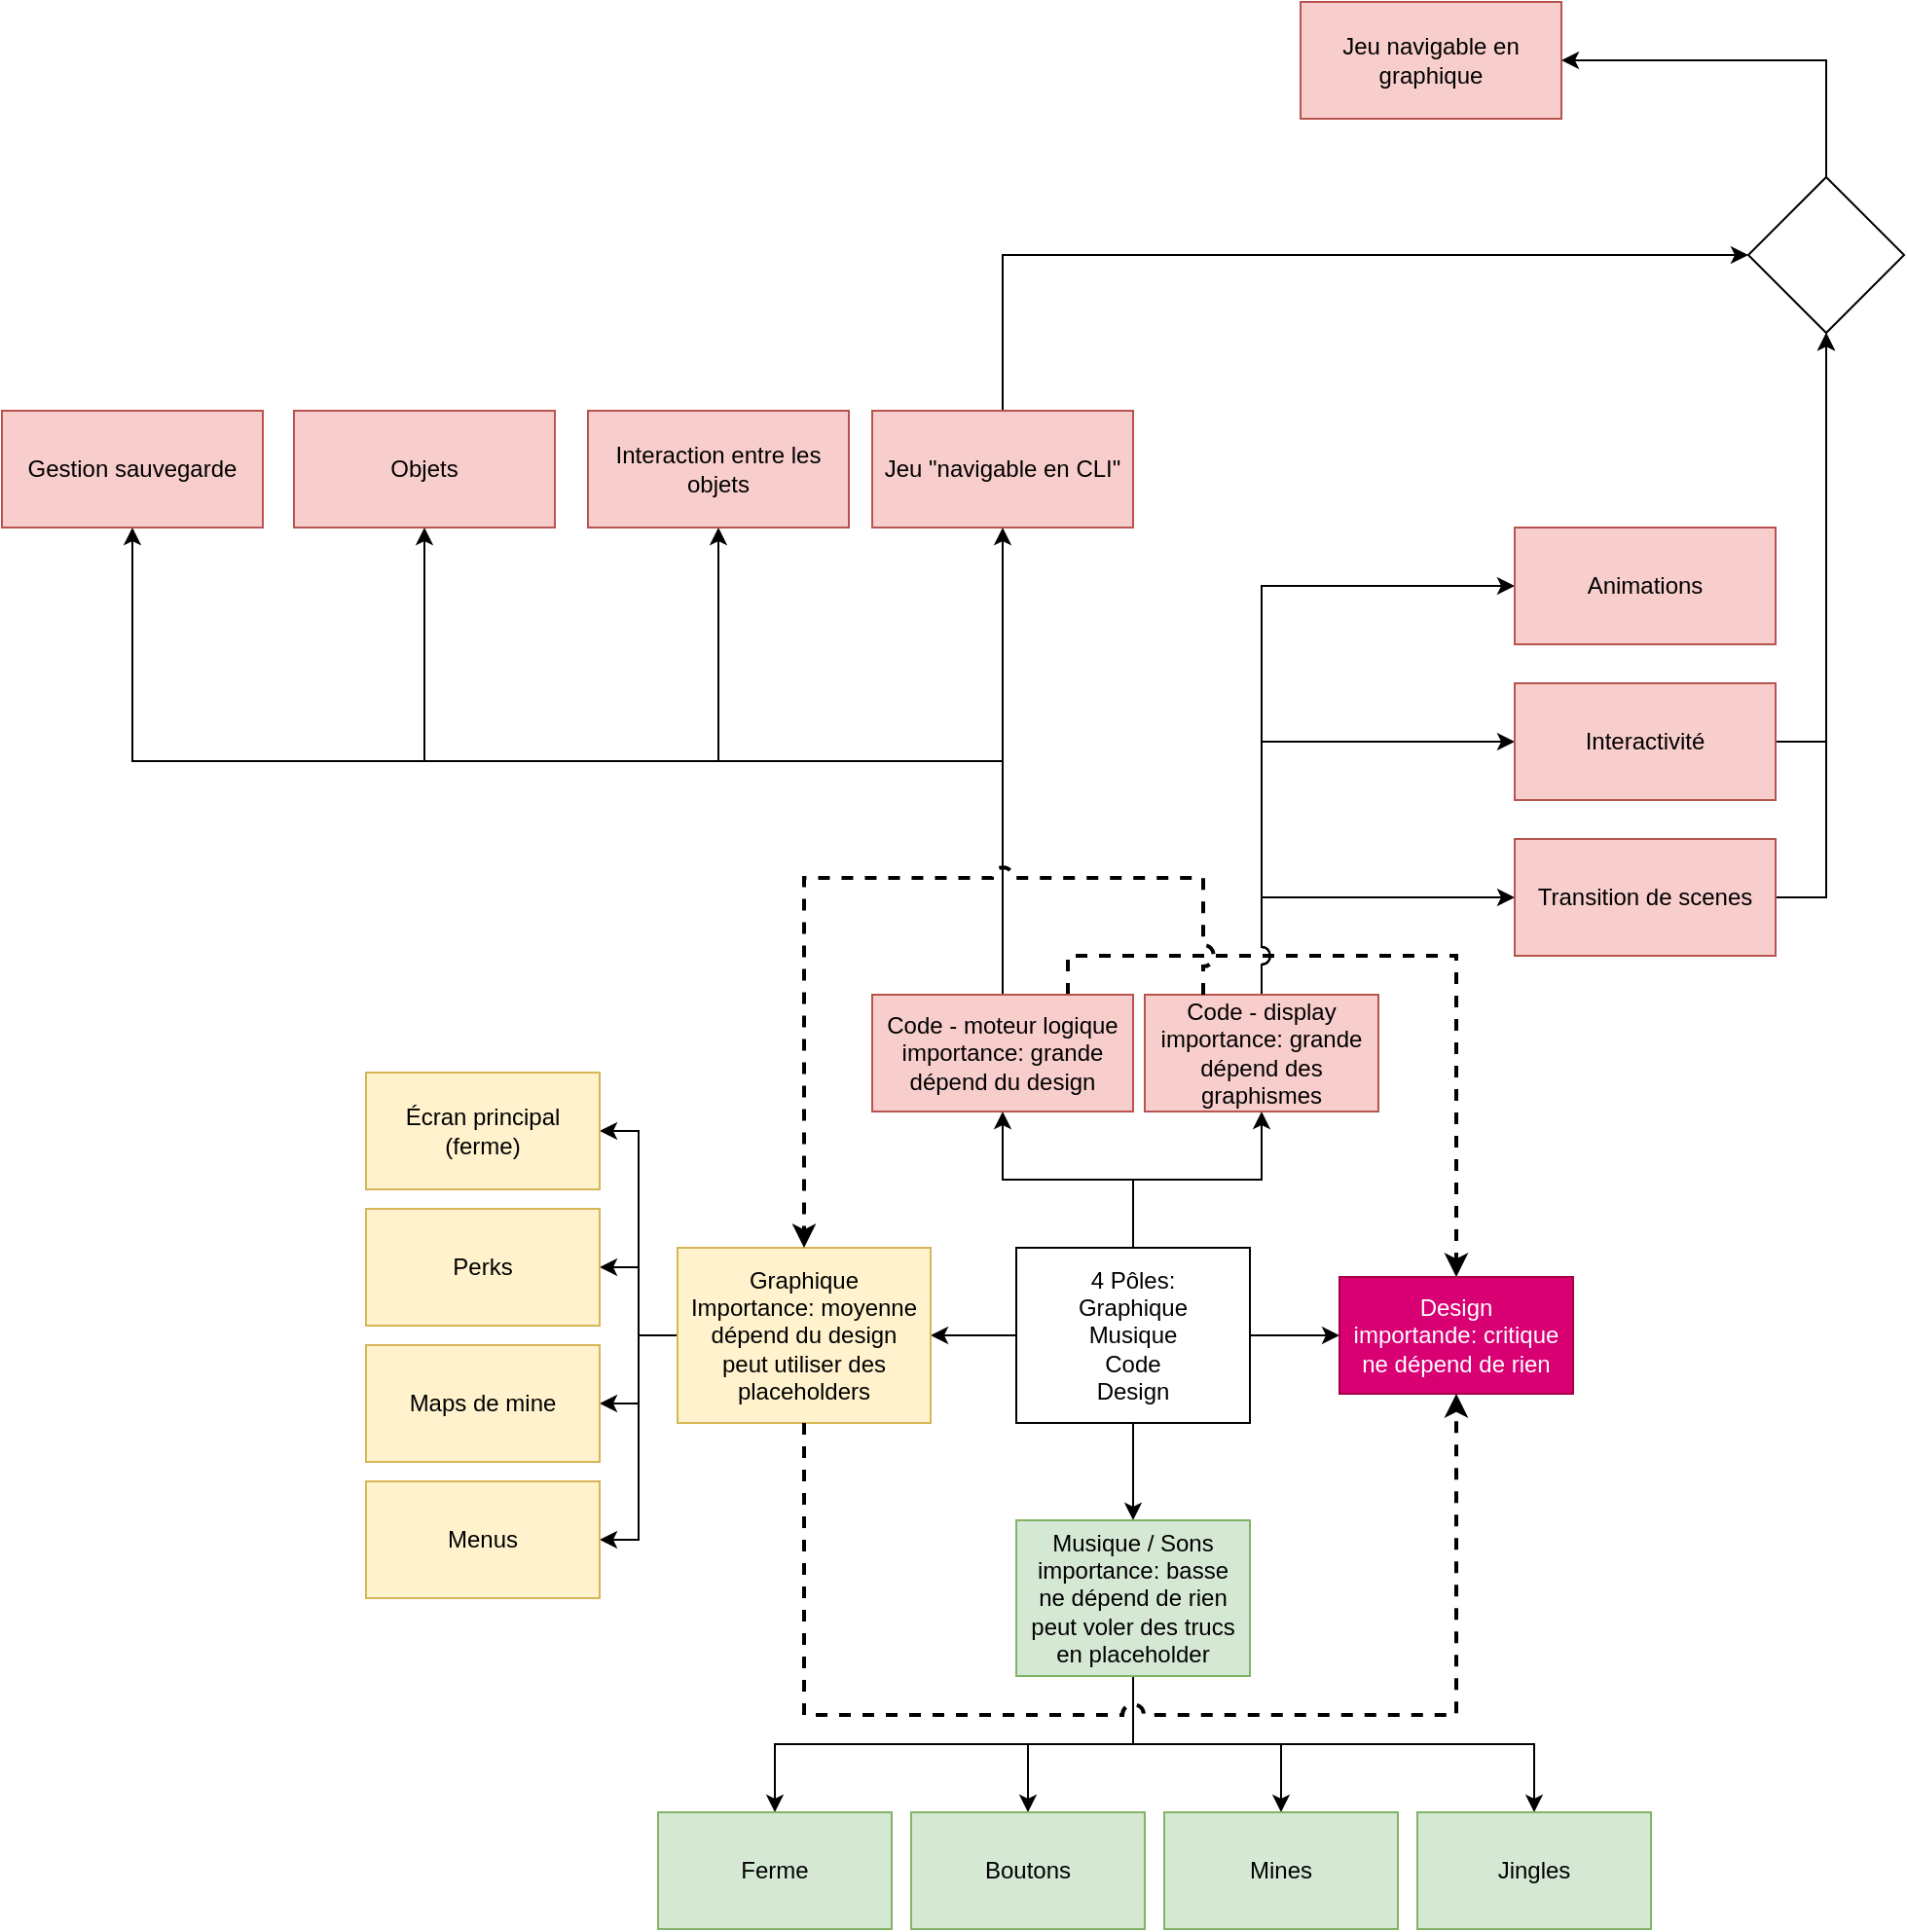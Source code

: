 <mxfile version="16.5.3" type="device"><diagram id="C5RBs43oDa-KdzZeNtuy" name="Page-1"><mxGraphModel dx="3180" dy="2346" grid="1" gridSize="10" guides="1" tooltips="1" connect="1" arrows="1" fold="1" page="1" pageScale="1" pageWidth="827" pageHeight="1169" math="0" shadow="0"><root><mxCell id="WIyWlLk6GJQsqaUBKTNV-0"/><mxCell id="WIyWlLk6GJQsqaUBKTNV-1" parent="WIyWlLk6GJQsqaUBKTNV-0"/><mxCell id="jgYTbuy8nVuULt5ILKiU-2" style="edgeStyle=orthogonalEdgeStyle;rounded=0;orthogonalLoop=1;jettySize=auto;html=1;exitX=0;exitY=0.5;exitDx=0;exitDy=0;entryX=1;entryY=0.5;entryDx=0;entryDy=0;" edge="1" parent="WIyWlLk6GJQsqaUBKTNV-1" source="jgYTbuy8nVuULt5ILKiU-0" target="jgYTbuy8nVuULt5ILKiU-1"><mxGeometry relative="1" as="geometry"/></mxCell><mxCell id="jgYTbuy8nVuULt5ILKiU-5" style="edgeStyle=orthogonalEdgeStyle;rounded=0;orthogonalLoop=1;jettySize=auto;html=1;exitX=0.5;exitY=0;exitDx=0;exitDy=0;entryX=0.5;entryY=1;entryDx=0;entryDy=0;" edge="1" parent="WIyWlLk6GJQsqaUBKTNV-1" source="jgYTbuy8nVuULt5ILKiU-0" target="jgYTbuy8nVuULt5ILKiU-3"><mxGeometry relative="1" as="geometry"/></mxCell><mxCell id="jgYTbuy8nVuULt5ILKiU-6" style="edgeStyle=orthogonalEdgeStyle;rounded=0;orthogonalLoop=1;jettySize=auto;html=1;exitX=0.5;exitY=0;exitDx=0;exitDy=0;entryX=0.5;entryY=1;entryDx=0;entryDy=0;" edge="1" parent="WIyWlLk6GJQsqaUBKTNV-1" source="jgYTbuy8nVuULt5ILKiU-0" target="jgYTbuy8nVuULt5ILKiU-4"><mxGeometry relative="1" as="geometry"/></mxCell><mxCell id="jgYTbuy8nVuULt5ILKiU-8" style="edgeStyle=orthogonalEdgeStyle;rounded=0;orthogonalLoop=1;jettySize=auto;html=1;exitX=1;exitY=0.5;exitDx=0;exitDy=0;entryX=0;entryY=0.5;entryDx=0;entryDy=0;" edge="1" parent="WIyWlLk6GJQsqaUBKTNV-1" source="jgYTbuy8nVuULt5ILKiU-0" target="jgYTbuy8nVuULt5ILKiU-7"><mxGeometry relative="1" as="geometry"/></mxCell><mxCell id="jgYTbuy8nVuULt5ILKiU-11" style="edgeStyle=orthogonalEdgeStyle;rounded=0;orthogonalLoop=1;jettySize=auto;html=1;exitX=0.5;exitY=1;exitDx=0;exitDy=0;entryX=0.5;entryY=0;entryDx=0;entryDy=0;" edge="1" parent="WIyWlLk6GJQsqaUBKTNV-1" source="jgYTbuy8nVuULt5ILKiU-0" target="jgYTbuy8nVuULt5ILKiU-10"><mxGeometry relative="1" as="geometry"/></mxCell><mxCell id="jgYTbuy8nVuULt5ILKiU-0" value="&lt;div&gt;4 Pôles:&lt;/div&gt;&lt;div&gt;Graphique&lt;/div&gt;&lt;div&gt;Musique&lt;/div&gt;&lt;div&gt;Code&lt;/div&gt;&lt;div&gt;Design&lt;br&gt;&lt;/div&gt;" style="rounded=0;whiteSpace=wrap;html=1;" vertex="1" parent="WIyWlLk6GJQsqaUBKTNV-1"><mxGeometry x="354" y="300" width="120" height="90" as="geometry"/></mxCell><mxCell id="jgYTbuy8nVuULt5ILKiU-18" style="edgeStyle=orthogonalEdgeStyle;rounded=0;orthogonalLoop=1;jettySize=auto;html=1;exitX=0;exitY=0.5;exitDx=0;exitDy=0;entryX=1;entryY=0.5;entryDx=0;entryDy=0;" edge="1" parent="WIyWlLk6GJQsqaUBKTNV-1" source="jgYTbuy8nVuULt5ILKiU-1" target="jgYTbuy8nVuULt5ILKiU-13"><mxGeometry relative="1" as="geometry"/></mxCell><mxCell id="jgYTbuy8nVuULt5ILKiU-19" style="edgeStyle=orthogonalEdgeStyle;rounded=0;orthogonalLoop=1;jettySize=auto;html=1;exitX=0;exitY=0.5;exitDx=0;exitDy=0;entryX=1;entryY=0.5;entryDx=0;entryDy=0;" edge="1" parent="WIyWlLk6GJQsqaUBKTNV-1" source="jgYTbuy8nVuULt5ILKiU-1" target="jgYTbuy8nVuULt5ILKiU-16"><mxGeometry relative="1" as="geometry"/></mxCell><mxCell id="jgYTbuy8nVuULt5ILKiU-20" style="edgeStyle=orthogonalEdgeStyle;rounded=0;orthogonalLoop=1;jettySize=auto;html=1;exitX=0;exitY=0.5;exitDx=0;exitDy=0;entryX=1;entryY=0.5;entryDx=0;entryDy=0;" edge="1" parent="WIyWlLk6GJQsqaUBKTNV-1" source="jgYTbuy8nVuULt5ILKiU-1" target="jgYTbuy8nVuULt5ILKiU-15"><mxGeometry relative="1" as="geometry"/></mxCell><mxCell id="jgYTbuy8nVuULt5ILKiU-21" style="edgeStyle=orthogonalEdgeStyle;rounded=0;orthogonalLoop=1;jettySize=auto;html=1;exitX=0;exitY=0.5;exitDx=0;exitDy=0;entryX=1;entryY=0.5;entryDx=0;entryDy=0;" edge="1" parent="WIyWlLk6GJQsqaUBKTNV-1" source="jgYTbuy8nVuULt5ILKiU-1" target="jgYTbuy8nVuULt5ILKiU-14"><mxGeometry relative="1" as="geometry"/></mxCell><mxCell id="jgYTbuy8nVuULt5ILKiU-1" value="&lt;div&gt;Graphique&lt;/div&gt;&lt;div&gt;Importance: moyenne&lt;/div&gt;&lt;div&gt;dépend du design&lt;br&gt;&lt;/div&gt;&lt;div&gt;peut utiliser des placeholders&lt;br&gt;&lt;/div&gt;" style="rounded=0;whiteSpace=wrap;html=1;fillColor=#fff2cc;strokeColor=#d6b656;" vertex="1" parent="WIyWlLk6GJQsqaUBKTNV-1"><mxGeometry x="180" y="300" width="130" height="90" as="geometry"/></mxCell><mxCell id="jgYTbuy8nVuULt5ILKiU-9" style="edgeStyle=orthogonalEdgeStyle;rounded=0;orthogonalLoop=1;jettySize=auto;html=1;exitX=0.75;exitY=0;exitDx=0;exitDy=0;dashed=1;strokeWidth=2;" edge="1" parent="WIyWlLk6GJQsqaUBKTNV-1" source="jgYTbuy8nVuULt5ILKiU-3" target="jgYTbuy8nVuULt5ILKiU-7"><mxGeometry relative="1" as="geometry"/></mxCell><mxCell id="jgYTbuy8nVuULt5ILKiU-39" style="edgeStyle=orthogonalEdgeStyle;rounded=0;jumpStyle=arc;jumpSize=9;orthogonalLoop=1;jettySize=auto;html=1;exitX=0.5;exitY=0;exitDx=0;exitDy=0;entryX=0.5;entryY=1;entryDx=0;entryDy=0;strokeWidth=1;" edge="1" parent="WIyWlLk6GJQsqaUBKTNV-1" source="jgYTbuy8nVuULt5ILKiU-3" target="jgYTbuy8nVuULt5ILKiU-35"><mxGeometry relative="1" as="geometry"/></mxCell><mxCell id="jgYTbuy8nVuULt5ILKiU-40" style="edgeStyle=orthogonalEdgeStyle;rounded=0;jumpStyle=arc;jumpSize=9;orthogonalLoop=1;jettySize=auto;html=1;exitX=0.5;exitY=0;exitDx=0;exitDy=0;entryX=0.5;entryY=1;entryDx=0;entryDy=0;strokeWidth=1;" edge="1" parent="WIyWlLk6GJQsqaUBKTNV-1" source="jgYTbuy8nVuULt5ILKiU-3" target="jgYTbuy8nVuULt5ILKiU-36"><mxGeometry relative="1" as="geometry"/></mxCell><mxCell id="jgYTbuy8nVuULt5ILKiU-41" style="edgeStyle=orthogonalEdgeStyle;rounded=0;jumpStyle=arc;jumpSize=9;orthogonalLoop=1;jettySize=auto;html=1;exitX=0.5;exitY=0;exitDx=0;exitDy=0;entryX=0.5;entryY=1;entryDx=0;entryDy=0;strokeWidth=1;" edge="1" parent="WIyWlLk6GJQsqaUBKTNV-1" source="jgYTbuy8nVuULt5ILKiU-3" target="jgYTbuy8nVuULt5ILKiU-37"><mxGeometry relative="1" as="geometry"/></mxCell><mxCell id="jgYTbuy8nVuULt5ILKiU-45" style="edgeStyle=orthogonalEdgeStyle;rounded=0;jumpStyle=arc;jumpSize=9;orthogonalLoop=1;jettySize=auto;html=1;exitX=0.5;exitY=0;exitDx=0;exitDy=0;entryX=0.5;entryY=1;entryDx=0;entryDy=0;strokeWidth=1;" edge="1" parent="WIyWlLk6GJQsqaUBKTNV-1" source="jgYTbuy8nVuULt5ILKiU-3" target="jgYTbuy8nVuULt5ILKiU-44"><mxGeometry relative="1" as="geometry"/></mxCell><mxCell id="jgYTbuy8nVuULt5ILKiU-3" value="&lt;div&gt;Code - moteur logique&lt;br&gt;&lt;/div&gt;&lt;div&gt;importance: grande&lt;/div&gt;&lt;div&gt;dépend du design&lt;br&gt;&lt;/div&gt;" style="rounded=0;whiteSpace=wrap;html=1;fillColor=#f8cecc;strokeColor=#b85450;" vertex="1" parent="WIyWlLk6GJQsqaUBKTNV-1"><mxGeometry x="280" y="170" width="134" height="60" as="geometry"/></mxCell><mxCell id="jgYTbuy8nVuULt5ILKiU-47" style="edgeStyle=orthogonalEdgeStyle;rounded=0;jumpStyle=arc;jumpSize=9;orthogonalLoop=1;jettySize=auto;html=1;exitX=0.5;exitY=0;exitDx=0;exitDy=0;entryX=0;entryY=0.5;entryDx=0;entryDy=0;strokeWidth=1;" edge="1" parent="WIyWlLk6GJQsqaUBKTNV-1" source="jgYTbuy8nVuULt5ILKiU-4" target="jgYTbuy8nVuULt5ILKiU-46"><mxGeometry relative="1" as="geometry"/></mxCell><mxCell id="jgYTbuy8nVuULt5ILKiU-48" style="edgeStyle=orthogonalEdgeStyle;rounded=0;jumpStyle=arc;jumpSize=9;orthogonalLoop=1;jettySize=auto;html=1;exitX=0.5;exitY=0;exitDx=0;exitDy=0;entryX=0;entryY=0.5;entryDx=0;entryDy=0;strokeWidth=1;" edge="1" parent="WIyWlLk6GJQsqaUBKTNV-1" source="jgYTbuy8nVuULt5ILKiU-4" target="jgYTbuy8nVuULt5ILKiU-43"><mxGeometry relative="1" as="geometry"/></mxCell><mxCell id="jgYTbuy8nVuULt5ILKiU-49" style="edgeStyle=orthogonalEdgeStyle;rounded=0;jumpStyle=arc;jumpSize=9;orthogonalLoop=1;jettySize=auto;html=1;exitX=0.5;exitY=0;exitDx=0;exitDy=0;entryX=0;entryY=0.5;entryDx=0;entryDy=0;strokeWidth=1;" edge="1" parent="WIyWlLk6GJQsqaUBKTNV-1" source="jgYTbuy8nVuULt5ILKiU-4" target="jgYTbuy8nVuULt5ILKiU-42"><mxGeometry relative="1" as="geometry"/></mxCell><mxCell id="jgYTbuy8nVuULt5ILKiU-4" value="&lt;div&gt;Code - display&lt;/div&gt;&lt;div&gt;importance: grande&lt;/div&gt;&lt;div&gt;dépend des graphismes&lt;br&gt;&lt;/div&gt;" style="rounded=0;whiteSpace=wrap;html=1;fillColor=#f8cecc;strokeColor=#b85450;" vertex="1" parent="WIyWlLk6GJQsqaUBKTNV-1"><mxGeometry x="420" y="170" width="120" height="60" as="geometry"/></mxCell><mxCell id="jgYTbuy8nVuULt5ILKiU-7" value="&lt;div&gt;Design&lt;/div&gt;&lt;div&gt;importande: critique&lt;/div&gt;&lt;div&gt;ne dépend de rien&lt;br&gt;&lt;/div&gt;" style="rounded=0;whiteSpace=wrap;html=1;fillColor=#d80073;strokeColor=#A50040;fontColor=#ffffff;" vertex="1" parent="WIyWlLk6GJQsqaUBKTNV-1"><mxGeometry x="520" y="315" width="120" height="60" as="geometry"/></mxCell><mxCell id="jgYTbuy8nVuULt5ILKiU-27" style="edgeStyle=orthogonalEdgeStyle;rounded=0;orthogonalLoop=1;jettySize=auto;html=1;exitX=0.5;exitY=1;exitDx=0;exitDy=0;entryX=0.5;entryY=0;entryDx=0;entryDy=0;" edge="1" parent="WIyWlLk6GJQsqaUBKTNV-1" source="jgYTbuy8nVuULt5ILKiU-10" target="jgYTbuy8nVuULt5ILKiU-22"><mxGeometry relative="1" as="geometry"/></mxCell><mxCell id="jgYTbuy8nVuULt5ILKiU-28" style="edgeStyle=orthogonalEdgeStyle;rounded=0;orthogonalLoop=1;jettySize=auto;html=1;exitX=0.5;exitY=1;exitDx=0;exitDy=0;" edge="1" parent="WIyWlLk6GJQsqaUBKTNV-1" source="jgYTbuy8nVuULt5ILKiU-10" target="jgYTbuy8nVuULt5ILKiU-23"><mxGeometry relative="1" as="geometry"/></mxCell><mxCell id="jgYTbuy8nVuULt5ILKiU-29" style="edgeStyle=orthogonalEdgeStyle;rounded=0;orthogonalLoop=1;jettySize=auto;html=1;exitX=0.5;exitY=1;exitDx=0;exitDy=0;entryX=0.5;entryY=0;entryDx=0;entryDy=0;" edge="1" parent="WIyWlLk6GJQsqaUBKTNV-1" source="jgYTbuy8nVuULt5ILKiU-10" target="jgYTbuy8nVuULt5ILKiU-24"><mxGeometry relative="1" as="geometry"/></mxCell><mxCell id="jgYTbuy8nVuULt5ILKiU-30" style="edgeStyle=orthogonalEdgeStyle;rounded=0;orthogonalLoop=1;jettySize=auto;html=1;exitX=0.5;exitY=1;exitDx=0;exitDy=0;entryX=0.5;entryY=0;entryDx=0;entryDy=0;" edge="1" parent="WIyWlLk6GJQsqaUBKTNV-1" source="jgYTbuy8nVuULt5ILKiU-10" target="jgYTbuy8nVuULt5ILKiU-25"><mxGeometry relative="1" as="geometry"/></mxCell><mxCell id="jgYTbuy8nVuULt5ILKiU-10" value="&lt;div&gt;Musique / Sons&lt;br&gt;&lt;/div&gt;&lt;div&gt;importance: basse&lt;/div&gt;&lt;div&gt;ne dépend de rien&lt;/div&gt;&lt;div&gt;peut voler des trucs en placeholder&lt;br&gt;&lt;/div&gt;" style="rounded=0;whiteSpace=wrap;html=1;fillColor=#d5e8d4;strokeColor=#82b366;" vertex="1" parent="WIyWlLk6GJQsqaUBKTNV-1"><mxGeometry x="354" y="440" width="120" height="80" as="geometry"/></mxCell><mxCell id="jgYTbuy8nVuULt5ILKiU-12" style="edgeStyle=orthogonalEdgeStyle;rounded=0;orthogonalLoop=1;jettySize=auto;html=1;exitX=0.5;exitY=1;exitDx=0;exitDy=0;dashed=1;entryX=0.5;entryY=1;entryDx=0;entryDy=0;jumpStyle=arc;jumpSize=9;strokeWidth=2;" edge="1" parent="WIyWlLk6GJQsqaUBKTNV-1" source="jgYTbuy8nVuULt5ILKiU-1" target="jgYTbuy8nVuULt5ILKiU-7"><mxGeometry relative="1" as="geometry"><mxPoint x="364" y="180" as="sourcePoint"/><mxPoint x="590" y="325" as="targetPoint"/><Array as="points"><mxPoint x="245" y="540"/><mxPoint x="580" y="540"/></Array></mxGeometry></mxCell><mxCell id="jgYTbuy8nVuULt5ILKiU-13" value="Écran principal (ferme)" style="rounded=0;whiteSpace=wrap;html=1;fillColor=#fff2cc;strokeColor=#d6b656;" vertex="1" parent="WIyWlLk6GJQsqaUBKTNV-1"><mxGeometry x="20" y="210" width="120" height="60" as="geometry"/></mxCell><mxCell id="jgYTbuy8nVuULt5ILKiU-14" value="Perks" style="rounded=0;whiteSpace=wrap;html=1;fillColor=#fff2cc;strokeColor=#d6b656;" vertex="1" parent="WIyWlLk6GJQsqaUBKTNV-1"><mxGeometry x="20" y="280" width="120" height="60" as="geometry"/></mxCell><mxCell id="jgYTbuy8nVuULt5ILKiU-15" value="Maps de mine" style="rounded=0;whiteSpace=wrap;html=1;fillColor=#fff2cc;strokeColor=#d6b656;" vertex="1" parent="WIyWlLk6GJQsqaUBKTNV-1"><mxGeometry x="20" y="350" width="120" height="60" as="geometry"/></mxCell><mxCell id="jgYTbuy8nVuULt5ILKiU-16" value="Menus" style="rounded=0;whiteSpace=wrap;html=1;fillColor=#fff2cc;strokeColor=#d6b656;" vertex="1" parent="WIyWlLk6GJQsqaUBKTNV-1"><mxGeometry x="20" y="420" width="120" height="60" as="geometry"/></mxCell><mxCell id="jgYTbuy8nVuULt5ILKiU-22" value="Ferme" style="rounded=0;whiteSpace=wrap;html=1;fillColor=#d5e8d4;strokeColor=#82b366;" vertex="1" parent="WIyWlLk6GJQsqaUBKTNV-1"><mxGeometry x="170" y="590" width="120" height="60" as="geometry"/></mxCell><mxCell id="jgYTbuy8nVuULt5ILKiU-23" value="Boutons" style="rounded=0;whiteSpace=wrap;html=1;fillColor=#d5e8d4;strokeColor=#82b366;" vertex="1" parent="WIyWlLk6GJQsqaUBKTNV-1"><mxGeometry x="300" y="590" width="120" height="60" as="geometry"/></mxCell><mxCell id="jgYTbuy8nVuULt5ILKiU-24" value="Mines" style="rounded=0;whiteSpace=wrap;html=1;fillColor=#d5e8d4;strokeColor=#82b366;" vertex="1" parent="WIyWlLk6GJQsqaUBKTNV-1"><mxGeometry x="430" y="590" width="120" height="60" as="geometry"/></mxCell><mxCell id="jgYTbuy8nVuULt5ILKiU-25" value="Jingles" style="rounded=0;whiteSpace=wrap;html=1;fillColor=#d5e8d4;strokeColor=#82b366;" vertex="1" parent="WIyWlLk6GJQsqaUBKTNV-1"><mxGeometry x="560" y="590" width="120" height="60" as="geometry"/></mxCell><mxCell id="jgYTbuy8nVuULt5ILKiU-34" style="edgeStyle=orthogonalEdgeStyle;rounded=0;orthogonalLoop=1;jettySize=auto;html=1;exitX=0.25;exitY=0;exitDx=0;exitDy=0;dashed=1;entryX=0.5;entryY=0;entryDx=0;entryDy=0;jumpStyle=arc;jumpSize=9;strokeWidth=2;" edge="1" parent="WIyWlLk6GJQsqaUBKTNV-1" source="jgYTbuy8nVuULt5ILKiU-4" target="jgYTbuy8nVuULt5ILKiU-1"><mxGeometry relative="1" as="geometry"><mxPoint x="357" y="180" as="sourcePoint"/><mxPoint x="590" y="325" as="targetPoint"/><Array as="points"><mxPoint x="450" y="110"/><mxPoint x="245" y="110"/></Array></mxGeometry></mxCell><mxCell id="jgYTbuy8nVuULt5ILKiU-35" value="Objets" style="rounded=0;whiteSpace=wrap;html=1;fillColor=#f8cecc;strokeColor=#b85450;" vertex="1" parent="WIyWlLk6GJQsqaUBKTNV-1"><mxGeometry x="-17" y="-130" width="134" height="60" as="geometry"/></mxCell><mxCell id="jgYTbuy8nVuULt5ILKiU-36" value="Interaction entre les objets" style="rounded=0;whiteSpace=wrap;html=1;fillColor=#f8cecc;strokeColor=#b85450;" vertex="1" parent="WIyWlLk6GJQsqaUBKTNV-1"><mxGeometry x="134" y="-130" width="134" height="60" as="geometry"/></mxCell><mxCell id="jgYTbuy8nVuULt5ILKiU-51" style="edgeStyle=orthogonalEdgeStyle;rounded=0;jumpStyle=arc;jumpSize=9;orthogonalLoop=1;jettySize=auto;html=1;exitX=0.5;exitY=0;exitDx=0;exitDy=0;entryX=0;entryY=0.5;entryDx=0;entryDy=0;strokeWidth=1;" edge="1" parent="WIyWlLk6GJQsqaUBKTNV-1" source="jgYTbuy8nVuULt5ILKiU-37" target="jgYTbuy8nVuULt5ILKiU-54"><mxGeometry relative="1" as="geometry"/></mxCell><mxCell id="jgYTbuy8nVuULt5ILKiU-37" value="Jeu &quot;navigable en CLI&quot;" style="rounded=0;whiteSpace=wrap;html=1;fillColor=#f8cecc;strokeColor=#b85450;" vertex="1" parent="WIyWlLk6GJQsqaUBKTNV-1"><mxGeometry x="280" y="-130" width="134" height="60" as="geometry"/></mxCell><mxCell id="jgYTbuy8nVuULt5ILKiU-42" value="Animations" style="rounded=0;whiteSpace=wrap;html=1;fillColor=#f8cecc;strokeColor=#b85450;" vertex="1" parent="WIyWlLk6GJQsqaUBKTNV-1"><mxGeometry x="610" y="-70" width="134" height="60" as="geometry"/></mxCell><mxCell id="jgYTbuy8nVuULt5ILKiU-52" style="edgeStyle=orthogonalEdgeStyle;rounded=0;jumpStyle=arc;jumpSize=9;orthogonalLoop=1;jettySize=auto;html=1;exitX=1;exitY=0.5;exitDx=0;exitDy=0;entryX=0.5;entryY=1;entryDx=0;entryDy=0;strokeWidth=1;" edge="1" parent="WIyWlLk6GJQsqaUBKTNV-1" source="jgYTbuy8nVuULt5ILKiU-43" target="jgYTbuy8nVuULt5ILKiU-54"><mxGeometry relative="1" as="geometry"/></mxCell><mxCell id="jgYTbuy8nVuULt5ILKiU-43" value="Interactivité" style="rounded=0;whiteSpace=wrap;html=1;fillColor=#f8cecc;strokeColor=#b85450;" vertex="1" parent="WIyWlLk6GJQsqaUBKTNV-1"><mxGeometry x="610" y="10" width="134" height="60" as="geometry"/></mxCell><mxCell id="jgYTbuy8nVuULt5ILKiU-44" value="Gestion sauvegarde" style="rounded=0;whiteSpace=wrap;html=1;fillColor=#f8cecc;strokeColor=#b85450;" vertex="1" parent="WIyWlLk6GJQsqaUBKTNV-1"><mxGeometry x="-167" y="-130" width="134" height="60" as="geometry"/></mxCell><mxCell id="jgYTbuy8nVuULt5ILKiU-53" style="edgeStyle=orthogonalEdgeStyle;rounded=0;jumpStyle=arc;jumpSize=9;orthogonalLoop=1;jettySize=auto;html=1;exitX=1;exitY=0.5;exitDx=0;exitDy=0;entryX=0.5;entryY=1;entryDx=0;entryDy=0;strokeWidth=1;" edge="1" parent="WIyWlLk6GJQsqaUBKTNV-1" source="jgYTbuy8nVuULt5ILKiU-46" target="jgYTbuy8nVuULt5ILKiU-54"><mxGeometry relative="1" as="geometry"/></mxCell><mxCell id="jgYTbuy8nVuULt5ILKiU-46" value="Transition de scenes" style="rounded=0;whiteSpace=wrap;html=1;fillColor=#f8cecc;strokeColor=#b85450;" vertex="1" parent="WIyWlLk6GJQsqaUBKTNV-1"><mxGeometry x="610" y="90" width="134" height="60" as="geometry"/></mxCell><mxCell id="jgYTbuy8nVuULt5ILKiU-50" value="Jeu navigable en graphique" style="rounded=0;whiteSpace=wrap;html=1;fillColor=#f8cecc;strokeColor=#b85450;" vertex="1" parent="WIyWlLk6GJQsqaUBKTNV-1"><mxGeometry x="500" y="-340" width="134" height="60" as="geometry"/></mxCell><mxCell id="jgYTbuy8nVuULt5ILKiU-55" style="edgeStyle=orthogonalEdgeStyle;rounded=0;jumpStyle=arc;jumpSize=9;orthogonalLoop=1;jettySize=auto;html=1;exitX=0.5;exitY=0;exitDx=0;exitDy=0;entryX=1;entryY=0.5;entryDx=0;entryDy=0;strokeWidth=1;" edge="1" parent="WIyWlLk6GJQsqaUBKTNV-1" source="jgYTbuy8nVuULt5ILKiU-54" target="jgYTbuy8nVuULt5ILKiU-50"><mxGeometry relative="1" as="geometry"/></mxCell><mxCell id="jgYTbuy8nVuULt5ILKiU-54" value="" style="rhombus;whiteSpace=wrap;html=1;" vertex="1" parent="WIyWlLk6GJQsqaUBKTNV-1"><mxGeometry x="730" y="-250" width="80" height="80" as="geometry"/></mxCell></root></mxGraphModel></diagram></mxfile>